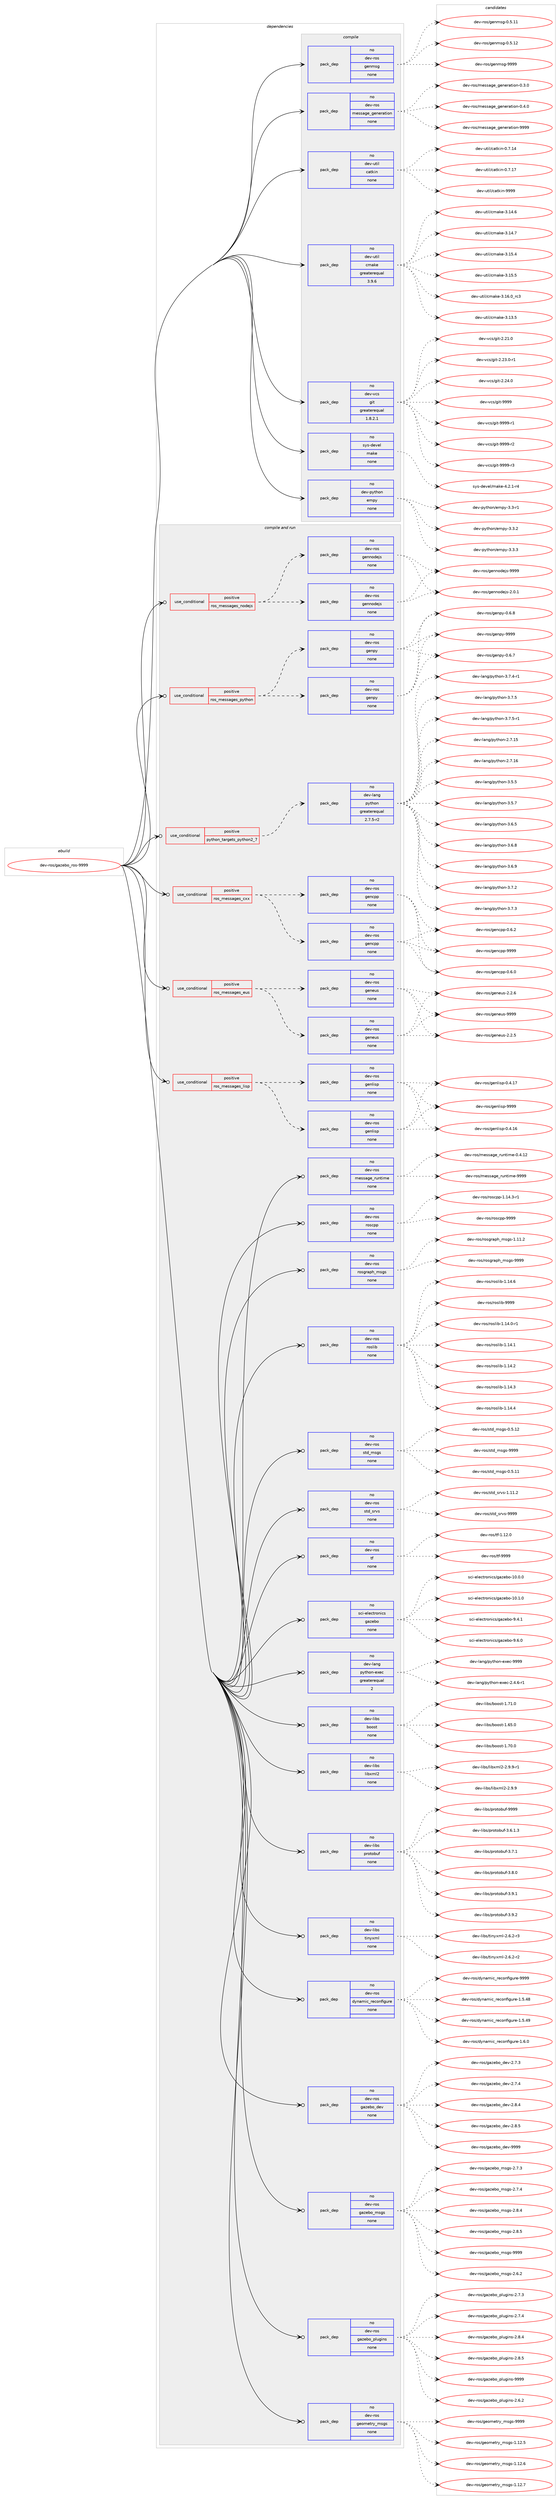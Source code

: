 digraph prolog {

# *************
# Graph options
# *************

newrank=true;
concentrate=true;
compound=true;
graph [rankdir=LR,fontname=Helvetica,fontsize=10,ranksep=1.5];#, ranksep=2.5, nodesep=0.2];
edge  [arrowhead=vee];
node  [fontname=Helvetica,fontsize=10];

# **********
# The ebuild
# **********

subgraph cluster_leftcol {
color=gray;
rank=same;
label=<<i>ebuild</i>>;
id [label="dev-ros/gazebo_ros-9999", color=red, width=4, href="../dev-ros/gazebo_ros-9999.svg"];
}

# ****************
# The dependencies
# ****************

subgraph cluster_midcol {
color=gray;
label=<<i>dependencies</i>>;
subgraph cluster_compile {
fillcolor="#eeeeee";
style=filled;
label=<<i>compile</i>>;
subgraph pack487341 {
dependency652564 [label=<<TABLE BORDER="0" CELLBORDER="1" CELLSPACING="0" CELLPADDING="4" WIDTH="220"><TR><TD ROWSPAN="6" CELLPADDING="30">pack_dep</TD></TR><TR><TD WIDTH="110">no</TD></TR><TR><TD>dev-python</TD></TR><TR><TD>empy</TD></TR><TR><TD>none</TD></TR><TR><TD></TD></TR></TABLE>>, shape=none, color=blue];
}
id:e -> dependency652564:w [weight=20,style="solid",arrowhead="vee"];
subgraph pack487342 {
dependency652565 [label=<<TABLE BORDER="0" CELLBORDER="1" CELLSPACING="0" CELLPADDING="4" WIDTH="220"><TR><TD ROWSPAN="6" CELLPADDING="30">pack_dep</TD></TR><TR><TD WIDTH="110">no</TD></TR><TR><TD>dev-ros</TD></TR><TR><TD>genmsg</TD></TR><TR><TD>none</TD></TR><TR><TD></TD></TR></TABLE>>, shape=none, color=blue];
}
id:e -> dependency652565:w [weight=20,style="solid",arrowhead="vee"];
subgraph pack487343 {
dependency652566 [label=<<TABLE BORDER="0" CELLBORDER="1" CELLSPACING="0" CELLPADDING="4" WIDTH="220"><TR><TD ROWSPAN="6" CELLPADDING="30">pack_dep</TD></TR><TR><TD WIDTH="110">no</TD></TR><TR><TD>dev-ros</TD></TR><TR><TD>message_generation</TD></TR><TR><TD>none</TD></TR><TR><TD></TD></TR></TABLE>>, shape=none, color=blue];
}
id:e -> dependency652566:w [weight=20,style="solid",arrowhead="vee"];
subgraph pack487344 {
dependency652567 [label=<<TABLE BORDER="0" CELLBORDER="1" CELLSPACING="0" CELLPADDING="4" WIDTH="220"><TR><TD ROWSPAN="6" CELLPADDING="30">pack_dep</TD></TR><TR><TD WIDTH="110">no</TD></TR><TR><TD>dev-util</TD></TR><TR><TD>catkin</TD></TR><TR><TD>none</TD></TR><TR><TD></TD></TR></TABLE>>, shape=none, color=blue];
}
id:e -> dependency652567:w [weight=20,style="solid",arrowhead="vee"];
subgraph pack487345 {
dependency652568 [label=<<TABLE BORDER="0" CELLBORDER="1" CELLSPACING="0" CELLPADDING="4" WIDTH="220"><TR><TD ROWSPAN="6" CELLPADDING="30">pack_dep</TD></TR><TR><TD WIDTH="110">no</TD></TR><TR><TD>dev-util</TD></TR><TR><TD>cmake</TD></TR><TR><TD>greaterequal</TD></TR><TR><TD>3.9.6</TD></TR></TABLE>>, shape=none, color=blue];
}
id:e -> dependency652568:w [weight=20,style="solid",arrowhead="vee"];
subgraph pack487346 {
dependency652569 [label=<<TABLE BORDER="0" CELLBORDER="1" CELLSPACING="0" CELLPADDING="4" WIDTH="220"><TR><TD ROWSPAN="6" CELLPADDING="30">pack_dep</TD></TR><TR><TD WIDTH="110">no</TD></TR><TR><TD>dev-vcs</TD></TR><TR><TD>git</TD></TR><TR><TD>greaterequal</TD></TR><TR><TD>1.8.2.1</TD></TR></TABLE>>, shape=none, color=blue];
}
id:e -> dependency652569:w [weight=20,style="solid",arrowhead="vee"];
subgraph pack487347 {
dependency652570 [label=<<TABLE BORDER="0" CELLBORDER="1" CELLSPACING="0" CELLPADDING="4" WIDTH="220"><TR><TD ROWSPAN="6" CELLPADDING="30">pack_dep</TD></TR><TR><TD WIDTH="110">no</TD></TR><TR><TD>sys-devel</TD></TR><TR><TD>make</TD></TR><TR><TD>none</TD></TR><TR><TD></TD></TR></TABLE>>, shape=none, color=blue];
}
id:e -> dependency652570:w [weight=20,style="solid",arrowhead="vee"];
}
subgraph cluster_compileandrun {
fillcolor="#eeeeee";
style=filled;
label=<<i>compile and run</i>>;
subgraph cond153317 {
dependency652571 [label=<<TABLE BORDER="0" CELLBORDER="1" CELLSPACING="0" CELLPADDING="4"><TR><TD ROWSPAN="3" CELLPADDING="10">use_conditional</TD></TR><TR><TD>positive</TD></TR><TR><TD>python_targets_python2_7</TD></TR></TABLE>>, shape=none, color=red];
subgraph pack487348 {
dependency652572 [label=<<TABLE BORDER="0" CELLBORDER="1" CELLSPACING="0" CELLPADDING="4" WIDTH="220"><TR><TD ROWSPAN="6" CELLPADDING="30">pack_dep</TD></TR><TR><TD WIDTH="110">no</TD></TR><TR><TD>dev-lang</TD></TR><TR><TD>python</TD></TR><TR><TD>greaterequal</TD></TR><TR><TD>2.7.5-r2</TD></TR></TABLE>>, shape=none, color=blue];
}
dependency652571:e -> dependency652572:w [weight=20,style="dashed",arrowhead="vee"];
}
id:e -> dependency652571:w [weight=20,style="solid",arrowhead="odotvee"];
subgraph cond153318 {
dependency652573 [label=<<TABLE BORDER="0" CELLBORDER="1" CELLSPACING="0" CELLPADDING="4"><TR><TD ROWSPAN="3" CELLPADDING="10">use_conditional</TD></TR><TR><TD>positive</TD></TR><TR><TD>ros_messages_cxx</TD></TR></TABLE>>, shape=none, color=red];
subgraph pack487349 {
dependency652574 [label=<<TABLE BORDER="0" CELLBORDER="1" CELLSPACING="0" CELLPADDING="4" WIDTH="220"><TR><TD ROWSPAN="6" CELLPADDING="30">pack_dep</TD></TR><TR><TD WIDTH="110">no</TD></TR><TR><TD>dev-ros</TD></TR><TR><TD>gencpp</TD></TR><TR><TD>none</TD></TR><TR><TD></TD></TR></TABLE>>, shape=none, color=blue];
}
dependency652573:e -> dependency652574:w [weight=20,style="dashed",arrowhead="vee"];
subgraph pack487350 {
dependency652575 [label=<<TABLE BORDER="0" CELLBORDER="1" CELLSPACING="0" CELLPADDING="4" WIDTH="220"><TR><TD ROWSPAN="6" CELLPADDING="30">pack_dep</TD></TR><TR><TD WIDTH="110">no</TD></TR><TR><TD>dev-ros</TD></TR><TR><TD>gencpp</TD></TR><TR><TD>none</TD></TR><TR><TD></TD></TR></TABLE>>, shape=none, color=blue];
}
dependency652573:e -> dependency652575:w [weight=20,style="dashed",arrowhead="vee"];
}
id:e -> dependency652573:w [weight=20,style="solid",arrowhead="odotvee"];
subgraph cond153319 {
dependency652576 [label=<<TABLE BORDER="0" CELLBORDER="1" CELLSPACING="0" CELLPADDING="4"><TR><TD ROWSPAN="3" CELLPADDING="10">use_conditional</TD></TR><TR><TD>positive</TD></TR><TR><TD>ros_messages_eus</TD></TR></TABLE>>, shape=none, color=red];
subgraph pack487351 {
dependency652577 [label=<<TABLE BORDER="0" CELLBORDER="1" CELLSPACING="0" CELLPADDING="4" WIDTH="220"><TR><TD ROWSPAN="6" CELLPADDING="30">pack_dep</TD></TR><TR><TD WIDTH="110">no</TD></TR><TR><TD>dev-ros</TD></TR><TR><TD>geneus</TD></TR><TR><TD>none</TD></TR><TR><TD></TD></TR></TABLE>>, shape=none, color=blue];
}
dependency652576:e -> dependency652577:w [weight=20,style="dashed",arrowhead="vee"];
subgraph pack487352 {
dependency652578 [label=<<TABLE BORDER="0" CELLBORDER="1" CELLSPACING="0" CELLPADDING="4" WIDTH="220"><TR><TD ROWSPAN="6" CELLPADDING="30">pack_dep</TD></TR><TR><TD WIDTH="110">no</TD></TR><TR><TD>dev-ros</TD></TR><TR><TD>geneus</TD></TR><TR><TD>none</TD></TR><TR><TD></TD></TR></TABLE>>, shape=none, color=blue];
}
dependency652576:e -> dependency652578:w [weight=20,style="dashed",arrowhead="vee"];
}
id:e -> dependency652576:w [weight=20,style="solid",arrowhead="odotvee"];
subgraph cond153320 {
dependency652579 [label=<<TABLE BORDER="0" CELLBORDER="1" CELLSPACING="0" CELLPADDING="4"><TR><TD ROWSPAN="3" CELLPADDING="10">use_conditional</TD></TR><TR><TD>positive</TD></TR><TR><TD>ros_messages_lisp</TD></TR></TABLE>>, shape=none, color=red];
subgraph pack487353 {
dependency652580 [label=<<TABLE BORDER="0" CELLBORDER="1" CELLSPACING="0" CELLPADDING="4" WIDTH="220"><TR><TD ROWSPAN="6" CELLPADDING="30">pack_dep</TD></TR><TR><TD WIDTH="110">no</TD></TR><TR><TD>dev-ros</TD></TR><TR><TD>genlisp</TD></TR><TR><TD>none</TD></TR><TR><TD></TD></TR></TABLE>>, shape=none, color=blue];
}
dependency652579:e -> dependency652580:w [weight=20,style="dashed",arrowhead="vee"];
subgraph pack487354 {
dependency652581 [label=<<TABLE BORDER="0" CELLBORDER="1" CELLSPACING="0" CELLPADDING="4" WIDTH="220"><TR><TD ROWSPAN="6" CELLPADDING="30">pack_dep</TD></TR><TR><TD WIDTH="110">no</TD></TR><TR><TD>dev-ros</TD></TR><TR><TD>genlisp</TD></TR><TR><TD>none</TD></TR><TR><TD></TD></TR></TABLE>>, shape=none, color=blue];
}
dependency652579:e -> dependency652581:w [weight=20,style="dashed",arrowhead="vee"];
}
id:e -> dependency652579:w [weight=20,style="solid",arrowhead="odotvee"];
subgraph cond153321 {
dependency652582 [label=<<TABLE BORDER="0" CELLBORDER="1" CELLSPACING="0" CELLPADDING="4"><TR><TD ROWSPAN="3" CELLPADDING="10">use_conditional</TD></TR><TR><TD>positive</TD></TR><TR><TD>ros_messages_nodejs</TD></TR></TABLE>>, shape=none, color=red];
subgraph pack487355 {
dependency652583 [label=<<TABLE BORDER="0" CELLBORDER="1" CELLSPACING="0" CELLPADDING="4" WIDTH="220"><TR><TD ROWSPAN="6" CELLPADDING="30">pack_dep</TD></TR><TR><TD WIDTH="110">no</TD></TR><TR><TD>dev-ros</TD></TR><TR><TD>gennodejs</TD></TR><TR><TD>none</TD></TR><TR><TD></TD></TR></TABLE>>, shape=none, color=blue];
}
dependency652582:e -> dependency652583:w [weight=20,style="dashed",arrowhead="vee"];
subgraph pack487356 {
dependency652584 [label=<<TABLE BORDER="0" CELLBORDER="1" CELLSPACING="0" CELLPADDING="4" WIDTH="220"><TR><TD ROWSPAN="6" CELLPADDING="30">pack_dep</TD></TR><TR><TD WIDTH="110">no</TD></TR><TR><TD>dev-ros</TD></TR><TR><TD>gennodejs</TD></TR><TR><TD>none</TD></TR><TR><TD></TD></TR></TABLE>>, shape=none, color=blue];
}
dependency652582:e -> dependency652584:w [weight=20,style="dashed",arrowhead="vee"];
}
id:e -> dependency652582:w [weight=20,style="solid",arrowhead="odotvee"];
subgraph cond153322 {
dependency652585 [label=<<TABLE BORDER="0" CELLBORDER="1" CELLSPACING="0" CELLPADDING="4"><TR><TD ROWSPAN="3" CELLPADDING="10">use_conditional</TD></TR><TR><TD>positive</TD></TR><TR><TD>ros_messages_python</TD></TR></TABLE>>, shape=none, color=red];
subgraph pack487357 {
dependency652586 [label=<<TABLE BORDER="0" CELLBORDER="1" CELLSPACING="0" CELLPADDING="4" WIDTH="220"><TR><TD ROWSPAN="6" CELLPADDING="30">pack_dep</TD></TR><TR><TD WIDTH="110">no</TD></TR><TR><TD>dev-ros</TD></TR><TR><TD>genpy</TD></TR><TR><TD>none</TD></TR><TR><TD></TD></TR></TABLE>>, shape=none, color=blue];
}
dependency652585:e -> dependency652586:w [weight=20,style="dashed",arrowhead="vee"];
subgraph pack487358 {
dependency652587 [label=<<TABLE BORDER="0" CELLBORDER="1" CELLSPACING="0" CELLPADDING="4" WIDTH="220"><TR><TD ROWSPAN="6" CELLPADDING="30">pack_dep</TD></TR><TR><TD WIDTH="110">no</TD></TR><TR><TD>dev-ros</TD></TR><TR><TD>genpy</TD></TR><TR><TD>none</TD></TR><TR><TD></TD></TR></TABLE>>, shape=none, color=blue];
}
dependency652585:e -> dependency652587:w [weight=20,style="dashed",arrowhead="vee"];
}
id:e -> dependency652585:w [weight=20,style="solid",arrowhead="odotvee"];
subgraph pack487359 {
dependency652588 [label=<<TABLE BORDER="0" CELLBORDER="1" CELLSPACING="0" CELLPADDING="4" WIDTH="220"><TR><TD ROWSPAN="6" CELLPADDING="30">pack_dep</TD></TR><TR><TD WIDTH="110">no</TD></TR><TR><TD>dev-lang</TD></TR><TR><TD>python-exec</TD></TR><TR><TD>greaterequal</TD></TR><TR><TD>2</TD></TR></TABLE>>, shape=none, color=blue];
}
id:e -> dependency652588:w [weight=20,style="solid",arrowhead="odotvee"];
subgraph pack487360 {
dependency652589 [label=<<TABLE BORDER="0" CELLBORDER="1" CELLSPACING="0" CELLPADDING="4" WIDTH="220"><TR><TD ROWSPAN="6" CELLPADDING="30">pack_dep</TD></TR><TR><TD WIDTH="110">no</TD></TR><TR><TD>dev-libs</TD></TR><TR><TD>boost</TD></TR><TR><TD>none</TD></TR><TR><TD></TD></TR></TABLE>>, shape=none, color=blue];
}
id:e -> dependency652589:w [weight=20,style="solid",arrowhead="odotvee"];
subgraph pack487361 {
dependency652590 [label=<<TABLE BORDER="0" CELLBORDER="1" CELLSPACING="0" CELLPADDING="4" WIDTH="220"><TR><TD ROWSPAN="6" CELLPADDING="30">pack_dep</TD></TR><TR><TD WIDTH="110">no</TD></TR><TR><TD>dev-libs</TD></TR><TR><TD>libxml2</TD></TR><TR><TD>none</TD></TR><TR><TD></TD></TR></TABLE>>, shape=none, color=blue];
}
id:e -> dependency652590:w [weight=20,style="solid",arrowhead="odotvee"];
subgraph pack487362 {
dependency652591 [label=<<TABLE BORDER="0" CELLBORDER="1" CELLSPACING="0" CELLPADDING="4" WIDTH="220"><TR><TD ROWSPAN="6" CELLPADDING="30">pack_dep</TD></TR><TR><TD WIDTH="110">no</TD></TR><TR><TD>dev-libs</TD></TR><TR><TD>protobuf</TD></TR><TR><TD>none</TD></TR><TR><TD></TD></TR></TABLE>>, shape=none, color=blue];
}
id:e -> dependency652591:w [weight=20,style="solid",arrowhead="odotvee"];
subgraph pack487363 {
dependency652592 [label=<<TABLE BORDER="0" CELLBORDER="1" CELLSPACING="0" CELLPADDING="4" WIDTH="220"><TR><TD ROWSPAN="6" CELLPADDING="30">pack_dep</TD></TR><TR><TD WIDTH="110">no</TD></TR><TR><TD>dev-libs</TD></TR><TR><TD>tinyxml</TD></TR><TR><TD>none</TD></TR><TR><TD></TD></TR></TABLE>>, shape=none, color=blue];
}
id:e -> dependency652592:w [weight=20,style="solid",arrowhead="odotvee"];
subgraph pack487364 {
dependency652593 [label=<<TABLE BORDER="0" CELLBORDER="1" CELLSPACING="0" CELLPADDING="4" WIDTH="220"><TR><TD ROWSPAN="6" CELLPADDING="30">pack_dep</TD></TR><TR><TD WIDTH="110">no</TD></TR><TR><TD>dev-ros</TD></TR><TR><TD>dynamic_reconfigure</TD></TR><TR><TD>none</TD></TR><TR><TD></TD></TR></TABLE>>, shape=none, color=blue];
}
id:e -> dependency652593:w [weight=20,style="solid",arrowhead="odotvee"];
subgraph pack487365 {
dependency652594 [label=<<TABLE BORDER="0" CELLBORDER="1" CELLSPACING="0" CELLPADDING="4" WIDTH="220"><TR><TD ROWSPAN="6" CELLPADDING="30">pack_dep</TD></TR><TR><TD WIDTH="110">no</TD></TR><TR><TD>dev-ros</TD></TR><TR><TD>gazebo_dev</TD></TR><TR><TD>none</TD></TR><TR><TD></TD></TR></TABLE>>, shape=none, color=blue];
}
id:e -> dependency652594:w [weight=20,style="solid",arrowhead="odotvee"];
subgraph pack487366 {
dependency652595 [label=<<TABLE BORDER="0" CELLBORDER="1" CELLSPACING="0" CELLPADDING="4" WIDTH="220"><TR><TD ROWSPAN="6" CELLPADDING="30">pack_dep</TD></TR><TR><TD WIDTH="110">no</TD></TR><TR><TD>dev-ros</TD></TR><TR><TD>gazebo_msgs</TD></TR><TR><TD>none</TD></TR><TR><TD></TD></TR></TABLE>>, shape=none, color=blue];
}
id:e -> dependency652595:w [weight=20,style="solid",arrowhead="odotvee"];
subgraph pack487367 {
dependency652596 [label=<<TABLE BORDER="0" CELLBORDER="1" CELLSPACING="0" CELLPADDING="4" WIDTH="220"><TR><TD ROWSPAN="6" CELLPADDING="30">pack_dep</TD></TR><TR><TD WIDTH="110">no</TD></TR><TR><TD>dev-ros</TD></TR><TR><TD>gazebo_plugins</TD></TR><TR><TD>none</TD></TR><TR><TD></TD></TR></TABLE>>, shape=none, color=blue];
}
id:e -> dependency652596:w [weight=20,style="solid",arrowhead="odotvee"];
subgraph pack487368 {
dependency652597 [label=<<TABLE BORDER="0" CELLBORDER="1" CELLSPACING="0" CELLPADDING="4" WIDTH="220"><TR><TD ROWSPAN="6" CELLPADDING="30">pack_dep</TD></TR><TR><TD WIDTH="110">no</TD></TR><TR><TD>dev-ros</TD></TR><TR><TD>geometry_msgs</TD></TR><TR><TD>none</TD></TR><TR><TD></TD></TR></TABLE>>, shape=none, color=blue];
}
id:e -> dependency652597:w [weight=20,style="solid",arrowhead="odotvee"];
subgraph pack487369 {
dependency652598 [label=<<TABLE BORDER="0" CELLBORDER="1" CELLSPACING="0" CELLPADDING="4" WIDTH="220"><TR><TD ROWSPAN="6" CELLPADDING="30">pack_dep</TD></TR><TR><TD WIDTH="110">no</TD></TR><TR><TD>dev-ros</TD></TR><TR><TD>message_runtime</TD></TR><TR><TD>none</TD></TR><TR><TD></TD></TR></TABLE>>, shape=none, color=blue];
}
id:e -> dependency652598:w [weight=20,style="solid",arrowhead="odotvee"];
subgraph pack487370 {
dependency652599 [label=<<TABLE BORDER="0" CELLBORDER="1" CELLSPACING="0" CELLPADDING="4" WIDTH="220"><TR><TD ROWSPAN="6" CELLPADDING="30">pack_dep</TD></TR><TR><TD WIDTH="110">no</TD></TR><TR><TD>dev-ros</TD></TR><TR><TD>roscpp</TD></TR><TR><TD>none</TD></TR><TR><TD></TD></TR></TABLE>>, shape=none, color=blue];
}
id:e -> dependency652599:w [weight=20,style="solid",arrowhead="odotvee"];
subgraph pack487371 {
dependency652600 [label=<<TABLE BORDER="0" CELLBORDER="1" CELLSPACING="0" CELLPADDING="4" WIDTH="220"><TR><TD ROWSPAN="6" CELLPADDING="30">pack_dep</TD></TR><TR><TD WIDTH="110">no</TD></TR><TR><TD>dev-ros</TD></TR><TR><TD>rosgraph_msgs</TD></TR><TR><TD>none</TD></TR><TR><TD></TD></TR></TABLE>>, shape=none, color=blue];
}
id:e -> dependency652600:w [weight=20,style="solid",arrowhead="odotvee"];
subgraph pack487372 {
dependency652601 [label=<<TABLE BORDER="0" CELLBORDER="1" CELLSPACING="0" CELLPADDING="4" WIDTH="220"><TR><TD ROWSPAN="6" CELLPADDING="30">pack_dep</TD></TR><TR><TD WIDTH="110">no</TD></TR><TR><TD>dev-ros</TD></TR><TR><TD>roslib</TD></TR><TR><TD>none</TD></TR><TR><TD></TD></TR></TABLE>>, shape=none, color=blue];
}
id:e -> dependency652601:w [weight=20,style="solid",arrowhead="odotvee"];
subgraph pack487373 {
dependency652602 [label=<<TABLE BORDER="0" CELLBORDER="1" CELLSPACING="0" CELLPADDING="4" WIDTH="220"><TR><TD ROWSPAN="6" CELLPADDING="30">pack_dep</TD></TR><TR><TD WIDTH="110">no</TD></TR><TR><TD>dev-ros</TD></TR><TR><TD>std_msgs</TD></TR><TR><TD>none</TD></TR><TR><TD></TD></TR></TABLE>>, shape=none, color=blue];
}
id:e -> dependency652602:w [weight=20,style="solid",arrowhead="odotvee"];
subgraph pack487374 {
dependency652603 [label=<<TABLE BORDER="0" CELLBORDER="1" CELLSPACING="0" CELLPADDING="4" WIDTH="220"><TR><TD ROWSPAN="6" CELLPADDING="30">pack_dep</TD></TR><TR><TD WIDTH="110">no</TD></TR><TR><TD>dev-ros</TD></TR><TR><TD>std_srvs</TD></TR><TR><TD>none</TD></TR><TR><TD></TD></TR></TABLE>>, shape=none, color=blue];
}
id:e -> dependency652603:w [weight=20,style="solid",arrowhead="odotvee"];
subgraph pack487375 {
dependency652604 [label=<<TABLE BORDER="0" CELLBORDER="1" CELLSPACING="0" CELLPADDING="4" WIDTH="220"><TR><TD ROWSPAN="6" CELLPADDING="30">pack_dep</TD></TR><TR><TD WIDTH="110">no</TD></TR><TR><TD>dev-ros</TD></TR><TR><TD>tf</TD></TR><TR><TD>none</TD></TR><TR><TD></TD></TR></TABLE>>, shape=none, color=blue];
}
id:e -> dependency652604:w [weight=20,style="solid",arrowhead="odotvee"];
subgraph pack487376 {
dependency652605 [label=<<TABLE BORDER="0" CELLBORDER="1" CELLSPACING="0" CELLPADDING="4" WIDTH="220"><TR><TD ROWSPAN="6" CELLPADDING="30">pack_dep</TD></TR><TR><TD WIDTH="110">no</TD></TR><TR><TD>sci-electronics</TD></TR><TR><TD>gazebo</TD></TR><TR><TD>none</TD></TR><TR><TD></TD></TR></TABLE>>, shape=none, color=blue];
}
id:e -> dependency652605:w [weight=20,style="solid",arrowhead="odotvee"];
}
subgraph cluster_run {
fillcolor="#eeeeee";
style=filled;
label=<<i>run</i>>;
}
}

# **************
# The candidates
# **************

subgraph cluster_choices {
rank=same;
color=gray;
label=<<i>candidates</i>>;

subgraph choice487341 {
color=black;
nodesep=1;
choice1001011184511212111610411111047101109112121455146514511449 [label="dev-python/empy-3.3-r1", color=red, width=4,href="../dev-python/empy-3.3-r1.svg"];
choice1001011184511212111610411111047101109112121455146514650 [label="dev-python/empy-3.3.2", color=red, width=4,href="../dev-python/empy-3.3.2.svg"];
choice1001011184511212111610411111047101109112121455146514651 [label="dev-python/empy-3.3.3", color=red, width=4,href="../dev-python/empy-3.3.3.svg"];
dependency652564:e -> choice1001011184511212111610411111047101109112121455146514511449:w [style=dotted,weight="100"];
dependency652564:e -> choice1001011184511212111610411111047101109112121455146514650:w [style=dotted,weight="100"];
dependency652564:e -> choice1001011184511212111610411111047101109112121455146514651:w [style=dotted,weight="100"];
}
subgraph choice487342 {
color=black;
nodesep=1;
choice100101118451141111154710310111010911510345484653464949 [label="dev-ros/genmsg-0.5.11", color=red, width=4,href="../dev-ros/genmsg-0.5.11.svg"];
choice100101118451141111154710310111010911510345484653464950 [label="dev-ros/genmsg-0.5.12", color=red, width=4,href="../dev-ros/genmsg-0.5.12.svg"];
choice10010111845114111115471031011101091151034557575757 [label="dev-ros/genmsg-9999", color=red, width=4,href="../dev-ros/genmsg-9999.svg"];
dependency652565:e -> choice100101118451141111154710310111010911510345484653464949:w [style=dotted,weight="100"];
dependency652565:e -> choice100101118451141111154710310111010911510345484653464950:w [style=dotted,weight="100"];
dependency652565:e -> choice10010111845114111115471031011101091151034557575757:w [style=dotted,weight="100"];
}
subgraph choice487343 {
color=black;
nodesep=1;
choice1001011184511411111547109101115115971031019510310111010111497116105111110454846514648 [label="dev-ros/message_generation-0.3.0", color=red, width=4,href="../dev-ros/message_generation-0.3.0.svg"];
choice1001011184511411111547109101115115971031019510310111010111497116105111110454846524648 [label="dev-ros/message_generation-0.4.0", color=red, width=4,href="../dev-ros/message_generation-0.4.0.svg"];
choice10010111845114111115471091011151159710310195103101110101114971161051111104557575757 [label="dev-ros/message_generation-9999", color=red, width=4,href="../dev-ros/message_generation-9999.svg"];
dependency652566:e -> choice1001011184511411111547109101115115971031019510310111010111497116105111110454846514648:w [style=dotted,weight="100"];
dependency652566:e -> choice1001011184511411111547109101115115971031019510310111010111497116105111110454846524648:w [style=dotted,weight="100"];
dependency652566:e -> choice10010111845114111115471091011151159710310195103101110101114971161051111104557575757:w [style=dotted,weight="100"];
}
subgraph choice487344 {
color=black;
nodesep=1;
choice1001011184511711610510847999711610710511045484655464952 [label="dev-util/catkin-0.7.14", color=red, width=4,href="../dev-util/catkin-0.7.14.svg"];
choice1001011184511711610510847999711610710511045484655464955 [label="dev-util/catkin-0.7.17", color=red, width=4,href="../dev-util/catkin-0.7.17.svg"];
choice100101118451171161051084799971161071051104557575757 [label="dev-util/catkin-9999", color=red, width=4,href="../dev-util/catkin-9999.svg"];
dependency652567:e -> choice1001011184511711610510847999711610710511045484655464952:w [style=dotted,weight="100"];
dependency652567:e -> choice1001011184511711610510847999711610710511045484655464955:w [style=dotted,weight="100"];
dependency652567:e -> choice100101118451171161051084799971161071051104557575757:w [style=dotted,weight="100"];
}
subgraph choice487345 {
color=black;
nodesep=1;
choice1001011184511711610510847991099710710145514649514653 [label="dev-util/cmake-3.13.5", color=red, width=4,href="../dev-util/cmake-3.13.5.svg"];
choice1001011184511711610510847991099710710145514649524654 [label="dev-util/cmake-3.14.6", color=red, width=4,href="../dev-util/cmake-3.14.6.svg"];
choice1001011184511711610510847991099710710145514649524655 [label="dev-util/cmake-3.14.7", color=red, width=4,href="../dev-util/cmake-3.14.7.svg"];
choice1001011184511711610510847991099710710145514649534652 [label="dev-util/cmake-3.15.4", color=red, width=4,href="../dev-util/cmake-3.15.4.svg"];
choice1001011184511711610510847991099710710145514649534653 [label="dev-util/cmake-3.15.5", color=red, width=4,href="../dev-util/cmake-3.15.5.svg"];
choice1001011184511711610510847991099710710145514649544648951149951 [label="dev-util/cmake-3.16.0_rc3", color=red, width=4,href="../dev-util/cmake-3.16.0_rc3.svg"];
dependency652568:e -> choice1001011184511711610510847991099710710145514649514653:w [style=dotted,weight="100"];
dependency652568:e -> choice1001011184511711610510847991099710710145514649524654:w [style=dotted,weight="100"];
dependency652568:e -> choice1001011184511711610510847991099710710145514649524655:w [style=dotted,weight="100"];
dependency652568:e -> choice1001011184511711610510847991099710710145514649534652:w [style=dotted,weight="100"];
dependency652568:e -> choice1001011184511711610510847991099710710145514649534653:w [style=dotted,weight="100"];
dependency652568:e -> choice1001011184511711610510847991099710710145514649544648951149951:w [style=dotted,weight="100"];
}
subgraph choice487346 {
color=black;
nodesep=1;
choice10010111845118991154710310511645504650494648 [label="dev-vcs/git-2.21.0", color=red, width=4,href="../dev-vcs/git-2.21.0.svg"];
choice100101118451189911547103105116455046505146484511449 [label="dev-vcs/git-2.23.0-r1", color=red, width=4,href="../dev-vcs/git-2.23.0-r1.svg"];
choice10010111845118991154710310511645504650524648 [label="dev-vcs/git-2.24.0", color=red, width=4,href="../dev-vcs/git-2.24.0.svg"];
choice1001011184511899115471031051164557575757 [label="dev-vcs/git-9999", color=red, width=4,href="../dev-vcs/git-9999.svg"];
choice10010111845118991154710310511645575757574511449 [label="dev-vcs/git-9999-r1", color=red, width=4,href="../dev-vcs/git-9999-r1.svg"];
choice10010111845118991154710310511645575757574511450 [label="dev-vcs/git-9999-r2", color=red, width=4,href="../dev-vcs/git-9999-r2.svg"];
choice10010111845118991154710310511645575757574511451 [label="dev-vcs/git-9999-r3", color=red, width=4,href="../dev-vcs/git-9999-r3.svg"];
dependency652569:e -> choice10010111845118991154710310511645504650494648:w [style=dotted,weight="100"];
dependency652569:e -> choice100101118451189911547103105116455046505146484511449:w [style=dotted,weight="100"];
dependency652569:e -> choice10010111845118991154710310511645504650524648:w [style=dotted,weight="100"];
dependency652569:e -> choice1001011184511899115471031051164557575757:w [style=dotted,weight="100"];
dependency652569:e -> choice10010111845118991154710310511645575757574511449:w [style=dotted,weight="100"];
dependency652569:e -> choice10010111845118991154710310511645575757574511450:w [style=dotted,weight="100"];
dependency652569:e -> choice10010111845118991154710310511645575757574511451:w [style=dotted,weight="100"];
}
subgraph choice487347 {
color=black;
nodesep=1;
choice1151211154510010111810110847109971071014552465046494511452 [label="sys-devel/make-4.2.1-r4", color=red, width=4,href="../sys-devel/make-4.2.1-r4.svg"];
dependency652570:e -> choice1151211154510010111810110847109971071014552465046494511452:w [style=dotted,weight="100"];
}
subgraph choice487348 {
color=black;
nodesep=1;
choice10010111845108971101034711212111610411111045504655464953 [label="dev-lang/python-2.7.15", color=red, width=4,href="../dev-lang/python-2.7.15.svg"];
choice10010111845108971101034711212111610411111045504655464954 [label="dev-lang/python-2.7.16", color=red, width=4,href="../dev-lang/python-2.7.16.svg"];
choice100101118451089711010347112121116104111110455146534653 [label="dev-lang/python-3.5.5", color=red, width=4,href="../dev-lang/python-3.5.5.svg"];
choice100101118451089711010347112121116104111110455146534655 [label="dev-lang/python-3.5.7", color=red, width=4,href="../dev-lang/python-3.5.7.svg"];
choice100101118451089711010347112121116104111110455146544653 [label="dev-lang/python-3.6.5", color=red, width=4,href="../dev-lang/python-3.6.5.svg"];
choice100101118451089711010347112121116104111110455146544656 [label="dev-lang/python-3.6.8", color=red, width=4,href="../dev-lang/python-3.6.8.svg"];
choice100101118451089711010347112121116104111110455146544657 [label="dev-lang/python-3.6.9", color=red, width=4,href="../dev-lang/python-3.6.9.svg"];
choice100101118451089711010347112121116104111110455146554650 [label="dev-lang/python-3.7.2", color=red, width=4,href="../dev-lang/python-3.7.2.svg"];
choice100101118451089711010347112121116104111110455146554651 [label="dev-lang/python-3.7.3", color=red, width=4,href="../dev-lang/python-3.7.3.svg"];
choice1001011184510897110103471121211161041111104551465546524511449 [label="dev-lang/python-3.7.4-r1", color=red, width=4,href="../dev-lang/python-3.7.4-r1.svg"];
choice100101118451089711010347112121116104111110455146554653 [label="dev-lang/python-3.7.5", color=red, width=4,href="../dev-lang/python-3.7.5.svg"];
choice1001011184510897110103471121211161041111104551465546534511449 [label="dev-lang/python-3.7.5-r1", color=red, width=4,href="../dev-lang/python-3.7.5-r1.svg"];
dependency652572:e -> choice10010111845108971101034711212111610411111045504655464953:w [style=dotted,weight="100"];
dependency652572:e -> choice10010111845108971101034711212111610411111045504655464954:w [style=dotted,weight="100"];
dependency652572:e -> choice100101118451089711010347112121116104111110455146534653:w [style=dotted,weight="100"];
dependency652572:e -> choice100101118451089711010347112121116104111110455146534655:w [style=dotted,weight="100"];
dependency652572:e -> choice100101118451089711010347112121116104111110455146544653:w [style=dotted,weight="100"];
dependency652572:e -> choice100101118451089711010347112121116104111110455146544656:w [style=dotted,weight="100"];
dependency652572:e -> choice100101118451089711010347112121116104111110455146544657:w [style=dotted,weight="100"];
dependency652572:e -> choice100101118451089711010347112121116104111110455146554650:w [style=dotted,weight="100"];
dependency652572:e -> choice100101118451089711010347112121116104111110455146554651:w [style=dotted,weight="100"];
dependency652572:e -> choice1001011184510897110103471121211161041111104551465546524511449:w [style=dotted,weight="100"];
dependency652572:e -> choice100101118451089711010347112121116104111110455146554653:w [style=dotted,weight="100"];
dependency652572:e -> choice1001011184510897110103471121211161041111104551465546534511449:w [style=dotted,weight="100"];
}
subgraph choice487349 {
color=black;
nodesep=1;
choice100101118451141111154710310111099112112454846544648 [label="dev-ros/gencpp-0.6.0", color=red, width=4,href="../dev-ros/gencpp-0.6.0.svg"];
choice100101118451141111154710310111099112112454846544650 [label="dev-ros/gencpp-0.6.2", color=red, width=4,href="../dev-ros/gencpp-0.6.2.svg"];
choice1001011184511411111547103101110991121124557575757 [label="dev-ros/gencpp-9999", color=red, width=4,href="../dev-ros/gencpp-9999.svg"];
dependency652574:e -> choice100101118451141111154710310111099112112454846544648:w [style=dotted,weight="100"];
dependency652574:e -> choice100101118451141111154710310111099112112454846544650:w [style=dotted,weight="100"];
dependency652574:e -> choice1001011184511411111547103101110991121124557575757:w [style=dotted,weight="100"];
}
subgraph choice487350 {
color=black;
nodesep=1;
choice100101118451141111154710310111099112112454846544648 [label="dev-ros/gencpp-0.6.0", color=red, width=4,href="../dev-ros/gencpp-0.6.0.svg"];
choice100101118451141111154710310111099112112454846544650 [label="dev-ros/gencpp-0.6.2", color=red, width=4,href="../dev-ros/gencpp-0.6.2.svg"];
choice1001011184511411111547103101110991121124557575757 [label="dev-ros/gencpp-9999", color=red, width=4,href="../dev-ros/gencpp-9999.svg"];
dependency652575:e -> choice100101118451141111154710310111099112112454846544648:w [style=dotted,weight="100"];
dependency652575:e -> choice100101118451141111154710310111099112112454846544650:w [style=dotted,weight="100"];
dependency652575:e -> choice1001011184511411111547103101110991121124557575757:w [style=dotted,weight="100"];
}
subgraph choice487351 {
color=black;
nodesep=1;
choice1001011184511411111547103101110101117115455046504653 [label="dev-ros/geneus-2.2.5", color=red, width=4,href="../dev-ros/geneus-2.2.5.svg"];
choice1001011184511411111547103101110101117115455046504654 [label="dev-ros/geneus-2.2.6", color=red, width=4,href="../dev-ros/geneus-2.2.6.svg"];
choice10010111845114111115471031011101011171154557575757 [label="dev-ros/geneus-9999", color=red, width=4,href="../dev-ros/geneus-9999.svg"];
dependency652577:e -> choice1001011184511411111547103101110101117115455046504653:w [style=dotted,weight="100"];
dependency652577:e -> choice1001011184511411111547103101110101117115455046504654:w [style=dotted,weight="100"];
dependency652577:e -> choice10010111845114111115471031011101011171154557575757:w [style=dotted,weight="100"];
}
subgraph choice487352 {
color=black;
nodesep=1;
choice1001011184511411111547103101110101117115455046504653 [label="dev-ros/geneus-2.2.5", color=red, width=4,href="../dev-ros/geneus-2.2.5.svg"];
choice1001011184511411111547103101110101117115455046504654 [label="dev-ros/geneus-2.2.6", color=red, width=4,href="../dev-ros/geneus-2.2.6.svg"];
choice10010111845114111115471031011101011171154557575757 [label="dev-ros/geneus-9999", color=red, width=4,href="../dev-ros/geneus-9999.svg"];
dependency652578:e -> choice1001011184511411111547103101110101117115455046504653:w [style=dotted,weight="100"];
dependency652578:e -> choice1001011184511411111547103101110101117115455046504654:w [style=dotted,weight="100"];
dependency652578:e -> choice10010111845114111115471031011101011171154557575757:w [style=dotted,weight="100"];
}
subgraph choice487353 {
color=black;
nodesep=1;
choice100101118451141111154710310111010810511511245484652464954 [label="dev-ros/genlisp-0.4.16", color=red, width=4,href="../dev-ros/genlisp-0.4.16.svg"];
choice100101118451141111154710310111010810511511245484652464955 [label="dev-ros/genlisp-0.4.17", color=red, width=4,href="../dev-ros/genlisp-0.4.17.svg"];
choice10010111845114111115471031011101081051151124557575757 [label="dev-ros/genlisp-9999", color=red, width=4,href="../dev-ros/genlisp-9999.svg"];
dependency652580:e -> choice100101118451141111154710310111010810511511245484652464954:w [style=dotted,weight="100"];
dependency652580:e -> choice100101118451141111154710310111010810511511245484652464955:w [style=dotted,weight="100"];
dependency652580:e -> choice10010111845114111115471031011101081051151124557575757:w [style=dotted,weight="100"];
}
subgraph choice487354 {
color=black;
nodesep=1;
choice100101118451141111154710310111010810511511245484652464954 [label="dev-ros/genlisp-0.4.16", color=red, width=4,href="../dev-ros/genlisp-0.4.16.svg"];
choice100101118451141111154710310111010810511511245484652464955 [label="dev-ros/genlisp-0.4.17", color=red, width=4,href="../dev-ros/genlisp-0.4.17.svg"];
choice10010111845114111115471031011101081051151124557575757 [label="dev-ros/genlisp-9999", color=red, width=4,href="../dev-ros/genlisp-9999.svg"];
dependency652581:e -> choice100101118451141111154710310111010810511511245484652464954:w [style=dotted,weight="100"];
dependency652581:e -> choice100101118451141111154710310111010810511511245484652464955:w [style=dotted,weight="100"];
dependency652581:e -> choice10010111845114111115471031011101081051151124557575757:w [style=dotted,weight="100"];
}
subgraph choice487355 {
color=black;
nodesep=1;
choice1001011184511411111547103101110110111100101106115455046484649 [label="dev-ros/gennodejs-2.0.1", color=red, width=4,href="../dev-ros/gennodejs-2.0.1.svg"];
choice10010111845114111115471031011101101111001011061154557575757 [label="dev-ros/gennodejs-9999", color=red, width=4,href="../dev-ros/gennodejs-9999.svg"];
dependency652583:e -> choice1001011184511411111547103101110110111100101106115455046484649:w [style=dotted,weight="100"];
dependency652583:e -> choice10010111845114111115471031011101101111001011061154557575757:w [style=dotted,weight="100"];
}
subgraph choice487356 {
color=black;
nodesep=1;
choice1001011184511411111547103101110110111100101106115455046484649 [label="dev-ros/gennodejs-2.0.1", color=red, width=4,href="../dev-ros/gennodejs-2.0.1.svg"];
choice10010111845114111115471031011101101111001011061154557575757 [label="dev-ros/gennodejs-9999", color=red, width=4,href="../dev-ros/gennodejs-9999.svg"];
dependency652584:e -> choice1001011184511411111547103101110110111100101106115455046484649:w [style=dotted,weight="100"];
dependency652584:e -> choice10010111845114111115471031011101101111001011061154557575757:w [style=dotted,weight="100"];
}
subgraph choice487357 {
color=black;
nodesep=1;
choice1001011184511411111547103101110112121454846544655 [label="dev-ros/genpy-0.6.7", color=red, width=4,href="../dev-ros/genpy-0.6.7.svg"];
choice1001011184511411111547103101110112121454846544656 [label="dev-ros/genpy-0.6.8", color=red, width=4,href="../dev-ros/genpy-0.6.8.svg"];
choice10010111845114111115471031011101121214557575757 [label="dev-ros/genpy-9999", color=red, width=4,href="../dev-ros/genpy-9999.svg"];
dependency652586:e -> choice1001011184511411111547103101110112121454846544655:w [style=dotted,weight="100"];
dependency652586:e -> choice1001011184511411111547103101110112121454846544656:w [style=dotted,weight="100"];
dependency652586:e -> choice10010111845114111115471031011101121214557575757:w [style=dotted,weight="100"];
}
subgraph choice487358 {
color=black;
nodesep=1;
choice1001011184511411111547103101110112121454846544655 [label="dev-ros/genpy-0.6.7", color=red, width=4,href="../dev-ros/genpy-0.6.7.svg"];
choice1001011184511411111547103101110112121454846544656 [label="dev-ros/genpy-0.6.8", color=red, width=4,href="../dev-ros/genpy-0.6.8.svg"];
choice10010111845114111115471031011101121214557575757 [label="dev-ros/genpy-9999", color=red, width=4,href="../dev-ros/genpy-9999.svg"];
dependency652587:e -> choice1001011184511411111547103101110112121454846544655:w [style=dotted,weight="100"];
dependency652587:e -> choice1001011184511411111547103101110112121454846544656:w [style=dotted,weight="100"];
dependency652587:e -> choice10010111845114111115471031011101121214557575757:w [style=dotted,weight="100"];
}
subgraph choice487359 {
color=black;
nodesep=1;
choice10010111845108971101034711212111610411111045101120101994550465246544511449 [label="dev-lang/python-exec-2.4.6-r1", color=red, width=4,href="../dev-lang/python-exec-2.4.6-r1.svg"];
choice10010111845108971101034711212111610411111045101120101994557575757 [label="dev-lang/python-exec-9999", color=red, width=4,href="../dev-lang/python-exec-9999.svg"];
dependency652588:e -> choice10010111845108971101034711212111610411111045101120101994550465246544511449:w [style=dotted,weight="100"];
dependency652588:e -> choice10010111845108971101034711212111610411111045101120101994557575757:w [style=dotted,weight="100"];
}
subgraph choice487360 {
color=black;
nodesep=1;
choice1001011184510810598115479811111111511645494654534648 [label="dev-libs/boost-1.65.0", color=red, width=4,href="../dev-libs/boost-1.65.0.svg"];
choice1001011184510810598115479811111111511645494655484648 [label="dev-libs/boost-1.70.0", color=red, width=4,href="../dev-libs/boost-1.70.0.svg"];
choice1001011184510810598115479811111111511645494655494648 [label="dev-libs/boost-1.71.0", color=red, width=4,href="../dev-libs/boost-1.71.0.svg"];
dependency652589:e -> choice1001011184510810598115479811111111511645494654534648:w [style=dotted,weight="100"];
dependency652589:e -> choice1001011184510810598115479811111111511645494655484648:w [style=dotted,weight="100"];
dependency652589:e -> choice1001011184510810598115479811111111511645494655494648:w [style=dotted,weight="100"];
}
subgraph choice487361 {
color=black;
nodesep=1;
choice1001011184510810598115471081059812010910850455046574657 [label="dev-libs/libxml2-2.9.9", color=red, width=4,href="../dev-libs/libxml2-2.9.9.svg"];
choice10010111845108105981154710810598120109108504550465746574511449 [label="dev-libs/libxml2-2.9.9-r1", color=red, width=4,href="../dev-libs/libxml2-2.9.9-r1.svg"];
dependency652590:e -> choice1001011184510810598115471081059812010910850455046574657:w [style=dotted,weight="100"];
dependency652590:e -> choice10010111845108105981154710810598120109108504550465746574511449:w [style=dotted,weight="100"];
}
subgraph choice487362 {
color=black;
nodesep=1;
choice100101118451081059811547112114111116111981171024551465446494651 [label="dev-libs/protobuf-3.6.1.3", color=red, width=4,href="../dev-libs/protobuf-3.6.1.3.svg"];
choice10010111845108105981154711211411111611198117102455146554649 [label="dev-libs/protobuf-3.7.1", color=red, width=4,href="../dev-libs/protobuf-3.7.1.svg"];
choice10010111845108105981154711211411111611198117102455146564648 [label="dev-libs/protobuf-3.8.0", color=red, width=4,href="../dev-libs/protobuf-3.8.0.svg"];
choice10010111845108105981154711211411111611198117102455146574649 [label="dev-libs/protobuf-3.9.1", color=red, width=4,href="../dev-libs/protobuf-3.9.1.svg"];
choice10010111845108105981154711211411111611198117102455146574650 [label="dev-libs/protobuf-3.9.2", color=red, width=4,href="../dev-libs/protobuf-3.9.2.svg"];
choice100101118451081059811547112114111116111981171024557575757 [label="dev-libs/protobuf-9999", color=red, width=4,href="../dev-libs/protobuf-9999.svg"];
dependency652591:e -> choice100101118451081059811547112114111116111981171024551465446494651:w [style=dotted,weight="100"];
dependency652591:e -> choice10010111845108105981154711211411111611198117102455146554649:w [style=dotted,weight="100"];
dependency652591:e -> choice10010111845108105981154711211411111611198117102455146564648:w [style=dotted,weight="100"];
dependency652591:e -> choice10010111845108105981154711211411111611198117102455146574649:w [style=dotted,weight="100"];
dependency652591:e -> choice10010111845108105981154711211411111611198117102455146574650:w [style=dotted,weight="100"];
dependency652591:e -> choice100101118451081059811547112114111116111981171024557575757:w [style=dotted,weight="100"];
}
subgraph choice487363 {
color=black;
nodesep=1;
choice1001011184510810598115471161051101211201091084550465446504511450 [label="dev-libs/tinyxml-2.6.2-r2", color=red, width=4,href="../dev-libs/tinyxml-2.6.2-r2.svg"];
choice1001011184510810598115471161051101211201091084550465446504511451 [label="dev-libs/tinyxml-2.6.2-r3", color=red, width=4,href="../dev-libs/tinyxml-2.6.2-r3.svg"];
dependency652592:e -> choice1001011184510810598115471161051101211201091084550465446504511450:w [style=dotted,weight="100"];
dependency652592:e -> choice1001011184510810598115471161051101211201091084550465446504511451:w [style=dotted,weight="100"];
}
subgraph choice487364 {
color=black;
nodesep=1;
choice10010111845114111115471001211109710910599951141019911111010210510311711410145494653465256 [label="dev-ros/dynamic_reconfigure-1.5.48", color=red, width=4,href="../dev-ros/dynamic_reconfigure-1.5.48.svg"];
choice10010111845114111115471001211109710910599951141019911111010210510311711410145494653465257 [label="dev-ros/dynamic_reconfigure-1.5.49", color=red, width=4,href="../dev-ros/dynamic_reconfigure-1.5.49.svg"];
choice100101118451141111154710012111097109105999511410199111110102105103117114101454946544648 [label="dev-ros/dynamic_reconfigure-1.6.0", color=red, width=4,href="../dev-ros/dynamic_reconfigure-1.6.0.svg"];
choice1001011184511411111547100121110971091059995114101991111101021051031171141014557575757 [label="dev-ros/dynamic_reconfigure-9999", color=red, width=4,href="../dev-ros/dynamic_reconfigure-9999.svg"];
dependency652593:e -> choice10010111845114111115471001211109710910599951141019911111010210510311711410145494653465256:w [style=dotted,weight="100"];
dependency652593:e -> choice10010111845114111115471001211109710910599951141019911111010210510311711410145494653465257:w [style=dotted,weight="100"];
dependency652593:e -> choice100101118451141111154710012111097109105999511410199111110102105103117114101454946544648:w [style=dotted,weight="100"];
dependency652593:e -> choice1001011184511411111547100121110971091059995114101991111101021051031171141014557575757:w [style=dotted,weight="100"];
}
subgraph choice487365 {
color=black;
nodesep=1;
choice1001011184511411111547103971221019811195100101118455046554651 [label="dev-ros/gazebo_dev-2.7.3", color=red, width=4,href="../dev-ros/gazebo_dev-2.7.3.svg"];
choice1001011184511411111547103971221019811195100101118455046554652 [label="dev-ros/gazebo_dev-2.7.4", color=red, width=4,href="../dev-ros/gazebo_dev-2.7.4.svg"];
choice1001011184511411111547103971221019811195100101118455046564652 [label="dev-ros/gazebo_dev-2.8.4", color=red, width=4,href="../dev-ros/gazebo_dev-2.8.4.svg"];
choice1001011184511411111547103971221019811195100101118455046564653 [label="dev-ros/gazebo_dev-2.8.5", color=red, width=4,href="../dev-ros/gazebo_dev-2.8.5.svg"];
choice10010111845114111115471039712210198111951001011184557575757 [label="dev-ros/gazebo_dev-9999", color=red, width=4,href="../dev-ros/gazebo_dev-9999.svg"];
dependency652594:e -> choice1001011184511411111547103971221019811195100101118455046554651:w [style=dotted,weight="100"];
dependency652594:e -> choice1001011184511411111547103971221019811195100101118455046554652:w [style=dotted,weight="100"];
dependency652594:e -> choice1001011184511411111547103971221019811195100101118455046564652:w [style=dotted,weight="100"];
dependency652594:e -> choice1001011184511411111547103971221019811195100101118455046564653:w [style=dotted,weight="100"];
dependency652594:e -> choice10010111845114111115471039712210198111951001011184557575757:w [style=dotted,weight="100"];
}
subgraph choice487366 {
color=black;
nodesep=1;
choice1001011184511411111547103971221019811195109115103115455046544650 [label="dev-ros/gazebo_msgs-2.6.2", color=red, width=4,href="../dev-ros/gazebo_msgs-2.6.2.svg"];
choice1001011184511411111547103971221019811195109115103115455046554651 [label="dev-ros/gazebo_msgs-2.7.3", color=red, width=4,href="../dev-ros/gazebo_msgs-2.7.3.svg"];
choice1001011184511411111547103971221019811195109115103115455046554652 [label="dev-ros/gazebo_msgs-2.7.4", color=red, width=4,href="../dev-ros/gazebo_msgs-2.7.4.svg"];
choice1001011184511411111547103971221019811195109115103115455046564652 [label="dev-ros/gazebo_msgs-2.8.4", color=red, width=4,href="../dev-ros/gazebo_msgs-2.8.4.svg"];
choice1001011184511411111547103971221019811195109115103115455046564653 [label="dev-ros/gazebo_msgs-2.8.5", color=red, width=4,href="../dev-ros/gazebo_msgs-2.8.5.svg"];
choice10010111845114111115471039712210198111951091151031154557575757 [label="dev-ros/gazebo_msgs-9999", color=red, width=4,href="../dev-ros/gazebo_msgs-9999.svg"];
dependency652595:e -> choice1001011184511411111547103971221019811195109115103115455046544650:w [style=dotted,weight="100"];
dependency652595:e -> choice1001011184511411111547103971221019811195109115103115455046554651:w [style=dotted,weight="100"];
dependency652595:e -> choice1001011184511411111547103971221019811195109115103115455046554652:w [style=dotted,weight="100"];
dependency652595:e -> choice1001011184511411111547103971221019811195109115103115455046564652:w [style=dotted,weight="100"];
dependency652595:e -> choice1001011184511411111547103971221019811195109115103115455046564653:w [style=dotted,weight="100"];
dependency652595:e -> choice10010111845114111115471039712210198111951091151031154557575757:w [style=dotted,weight="100"];
}
subgraph choice487367 {
color=black;
nodesep=1;
choice1001011184511411111547103971221019811195112108117103105110115455046544650 [label="dev-ros/gazebo_plugins-2.6.2", color=red, width=4,href="../dev-ros/gazebo_plugins-2.6.2.svg"];
choice1001011184511411111547103971221019811195112108117103105110115455046554651 [label="dev-ros/gazebo_plugins-2.7.3", color=red, width=4,href="../dev-ros/gazebo_plugins-2.7.3.svg"];
choice1001011184511411111547103971221019811195112108117103105110115455046554652 [label="dev-ros/gazebo_plugins-2.7.4", color=red, width=4,href="../dev-ros/gazebo_plugins-2.7.4.svg"];
choice1001011184511411111547103971221019811195112108117103105110115455046564652 [label="dev-ros/gazebo_plugins-2.8.4", color=red, width=4,href="../dev-ros/gazebo_plugins-2.8.4.svg"];
choice1001011184511411111547103971221019811195112108117103105110115455046564653 [label="dev-ros/gazebo_plugins-2.8.5", color=red, width=4,href="../dev-ros/gazebo_plugins-2.8.5.svg"];
choice10010111845114111115471039712210198111951121081171031051101154557575757 [label="dev-ros/gazebo_plugins-9999", color=red, width=4,href="../dev-ros/gazebo_plugins-9999.svg"];
dependency652596:e -> choice1001011184511411111547103971221019811195112108117103105110115455046544650:w [style=dotted,weight="100"];
dependency652596:e -> choice1001011184511411111547103971221019811195112108117103105110115455046554651:w [style=dotted,weight="100"];
dependency652596:e -> choice1001011184511411111547103971221019811195112108117103105110115455046554652:w [style=dotted,weight="100"];
dependency652596:e -> choice1001011184511411111547103971221019811195112108117103105110115455046564652:w [style=dotted,weight="100"];
dependency652596:e -> choice1001011184511411111547103971221019811195112108117103105110115455046564653:w [style=dotted,weight="100"];
dependency652596:e -> choice10010111845114111115471039712210198111951121081171031051101154557575757:w [style=dotted,weight="100"];
}
subgraph choice487368 {
color=black;
nodesep=1;
choice10010111845114111115471031011111091011161141219510911510311545494649504653 [label="dev-ros/geometry_msgs-1.12.5", color=red, width=4,href="../dev-ros/geometry_msgs-1.12.5.svg"];
choice10010111845114111115471031011111091011161141219510911510311545494649504654 [label="dev-ros/geometry_msgs-1.12.6", color=red, width=4,href="../dev-ros/geometry_msgs-1.12.6.svg"];
choice10010111845114111115471031011111091011161141219510911510311545494649504655 [label="dev-ros/geometry_msgs-1.12.7", color=red, width=4,href="../dev-ros/geometry_msgs-1.12.7.svg"];
choice1001011184511411111547103101111109101116114121951091151031154557575757 [label="dev-ros/geometry_msgs-9999", color=red, width=4,href="../dev-ros/geometry_msgs-9999.svg"];
dependency652597:e -> choice10010111845114111115471031011111091011161141219510911510311545494649504653:w [style=dotted,weight="100"];
dependency652597:e -> choice10010111845114111115471031011111091011161141219510911510311545494649504654:w [style=dotted,weight="100"];
dependency652597:e -> choice10010111845114111115471031011111091011161141219510911510311545494649504655:w [style=dotted,weight="100"];
dependency652597:e -> choice1001011184511411111547103101111109101116114121951091151031154557575757:w [style=dotted,weight="100"];
}
subgraph choice487369 {
color=black;
nodesep=1;
choice1001011184511411111547109101115115971031019511411711011610510910145484652464950 [label="dev-ros/message_runtime-0.4.12", color=red, width=4,href="../dev-ros/message_runtime-0.4.12.svg"];
choice100101118451141111154710910111511597103101951141171101161051091014557575757 [label="dev-ros/message_runtime-9999", color=red, width=4,href="../dev-ros/message_runtime-9999.svg"];
dependency652598:e -> choice1001011184511411111547109101115115971031019511411711011610510910145484652464950:w [style=dotted,weight="100"];
dependency652598:e -> choice100101118451141111154710910111511597103101951141171101161051091014557575757:w [style=dotted,weight="100"];
}
subgraph choice487370 {
color=black;
nodesep=1;
choice100101118451141111154711411111599112112454946495246514511449 [label="dev-ros/roscpp-1.14.3-r1", color=red, width=4,href="../dev-ros/roscpp-1.14.3-r1.svg"];
choice1001011184511411111547114111115991121124557575757 [label="dev-ros/roscpp-9999", color=red, width=4,href="../dev-ros/roscpp-9999.svg"];
dependency652599:e -> choice100101118451141111154711411111599112112454946495246514511449:w [style=dotted,weight="100"];
dependency652599:e -> choice1001011184511411111547114111115991121124557575757:w [style=dotted,weight="100"];
}
subgraph choice487371 {
color=black;
nodesep=1;
choice1001011184511411111547114111115103114971121049510911510311545494649494650 [label="dev-ros/rosgraph_msgs-1.11.2", color=red, width=4,href="../dev-ros/rosgraph_msgs-1.11.2.svg"];
choice100101118451141111154711411111510311497112104951091151031154557575757 [label="dev-ros/rosgraph_msgs-9999", color=red, width=4,href="../dev-ros/rosgraph_msgs-9999.svg"];
dependency652600:e -> choice1001011184511411111547114111115103114971121049510911510311545494649494650:w [style=dotted,weight="100"];
dependency652600:e -> choice100101118451141111154711411111510311497112104951091151031154557575757:w [style=dotted,weight="100"];
}
subgraph choice487372 {
color=black;
nodesep=1;
choice100101118451141111154711411111510810598454946495246484511449 [label="dev-ros/roslib-1.14.0-r1", color=red, width=4,href="../dev-ros/roslib-1.14.0-r1.svg"];
choice10010111845114111115471141111151081059845494649524649 [label="dev-ros/roslib-1.14.1", color=red, width=4,href="../dev-ros/roslib-1.14.1.svg"];
choice10010111845114111115471141111151081059845494649524650 [label="dev-ros/roslib-1.14.2", color=red, width=4,href="../dev-ros/roslib-1.14.2.svg"];
choice10010111845114111115471141111151081059845494649524651 [label="dev-ros/roslib-1.14.3", color=red, width=4,href="../dev-ros/roslib-1.14.3.svg"];
choice10010111845114111115471141111151081059845494649524652 [label="dev-ros/roslib-1.14.4", color=red, width=4,href="../dev-ros/roslib-1.14.4.svg"];
choice10010111845114111115471141111151081059845494649524654 [label="dev-ros/roslib-1.14.6", color=red, width=4,href="../dev-ros/roslib-1.14.6.svg"];
choice1001011184511411111547114111115108105984557575757 [label="dev-ros/roslib-9999", color=red, width=4,href="../dev-ros/roslib-9999.svg"];
dependency652601:e -> choice100101118451141111154711411111510810598454946495246484511449:w [style=dotted,weight="100"];
dependency652601:e -> choice10010111845114111115471141111151081059845494649524649:w [style=dotted,weight="100"];
dependency652601:e -> choice10010111845114111115471141111151081059845494649524650:w [style=dotted,weight="100"];
dependency652601:e -> choice10010111845114111115471141111151081059845494649524651:w [style=dotted,weight="100"];
dependency652601:e -> choice10010111845114111115471141111151081059845494649524652:w [style=dotted,weight="100"];
dependency652601:e -> choice10010111845114111115471141111151081059845494649524654:w [style=dotted,weight="100"];
dependency652601:e -> choice1001011184511411111547114111115108105984557575757:w [style=dotted,weight="100"];
}
subgraph choice487373 {
color=black;
nodesep=1;
choice10010111845114111115471151161009510911510311545484653464949 [label="dev-ros/std_msgs-0.5.11", color=red, width=4,href="../dev-ros/std_msgs-0.5.11.svg"];
choice10010111845114111115471151161009510911510311545484653464950 [label="dev-ros/std_msgs-0.5.12", color=red, width=4,href="../dev-ros/std_msgs-0.5.12.svg"];
choice1001011184511411111547115116100951091151031154557575757 [label="dev-ros/std_msgs-9999", color=red, width=4,href="../dev-ros/std_msgs-9999.svg"];
dependency652602:e -> choice10010111845114111115471151161009510911510311545484653464949:w [style=dotted,weight="100"];
dependency652602:e -> choice10010111845114111115471151161009510911510311545484653464950:w [style=dotted,weight="100"];
dependency652602:e -> choice1001011184511411111547115116100951091151031154557575757:w [style=dotted,weight="100"];
}
subgraph choice487374 {
color=black;
nodesep=1;
choice10010111845114111115471151161009511511411811545494649494650 [label="dev-ros/std_srvs-1.11.2", color=red, width=4,href="../dev-ros/std_srvs-1.11.2.svg"];
choice1001011184511411111547115116100951151141181154557575757 [label="dev-ros/std_srvs-9999", color=red, width=4,href="../dev-ros/std_srvs-9999.svg"];
dependency652603:e -> choice10010111845114111115471151161009511511411811545494649494650:w [style=dotted,weight="100"];
dependency652603:e -> choice1001011184511411111547115116100951151141181154557575757:w [style=dotted,weight="100"];
}
subgraph choice487375 {
color=black;
nodesep=1;
choice100101118451141111154711610245494649504648 [label="dev-ros/tf-1.12.0", color=red, width=4,href="../dev-ros/tf-1.12.0.svg"];
choice10010111845114111115471161024557575757 [label="dev-ros/tf-9999", color=red, width=4,href="../dev-ros/tf-9999.svg"];
dependency652604:e -> choice100101118451141111154711610245494649504648:w [style=dotted,weight="100"];
dependency652604:e -> choice10010111845114111115471161024557575757:w [style=dotted,weight="100"];
}
subgraph choice487376 {
color=black;
nodesep=1;
choice1159910545101108101991161141111101059911547103971221019811145494846484648 [label="sci-electronics/gazebo-10.0.0", color=red, width=4,href="../sci-electronics/gazebo-10.0.0.svg"];
choice1159910545101108101991161141111101059911547103971221019811145494846494648 [label="sci-electronics/gazebo-10.1.0", color=red, width=4,href="../sci-electronics/gazebo-10.1.0.svg"];
choice11599105451011081019911611411111010599115471039712210198111455746524649 [label="sci-electronics/gazebo-9.4.1", color=red, width=4,href="../sci-electronics/gazebo-9.4.1.svg"];
choice11599105451011081019911611411111010599115471039712210198111455746544648 [label="sci-electronics/gazebo-9.6.0", color=red, width=4,href="../sci-electronics/gazebo-9.6.0.svg"];
dependency652605:e -> choice1159910545101108101991161141111101059911547103971221019811145494846484648:w [style=dotted,weight="100"];
dependency652605:e -> choice1159910545101108101991161141111101059911547103971221019811145494846494648:w [style=dotted,weight="100"];
dependency652605:e -> choice11599105451011081019911611411111010599115471039712210198111455746524649:w [style=dotted,weight="100"];
dependency652605:e -> choice11599105451011081019911611411111010599115471039712210198111455746544648:w [style=dotted,weight="100"];
}
}

}
